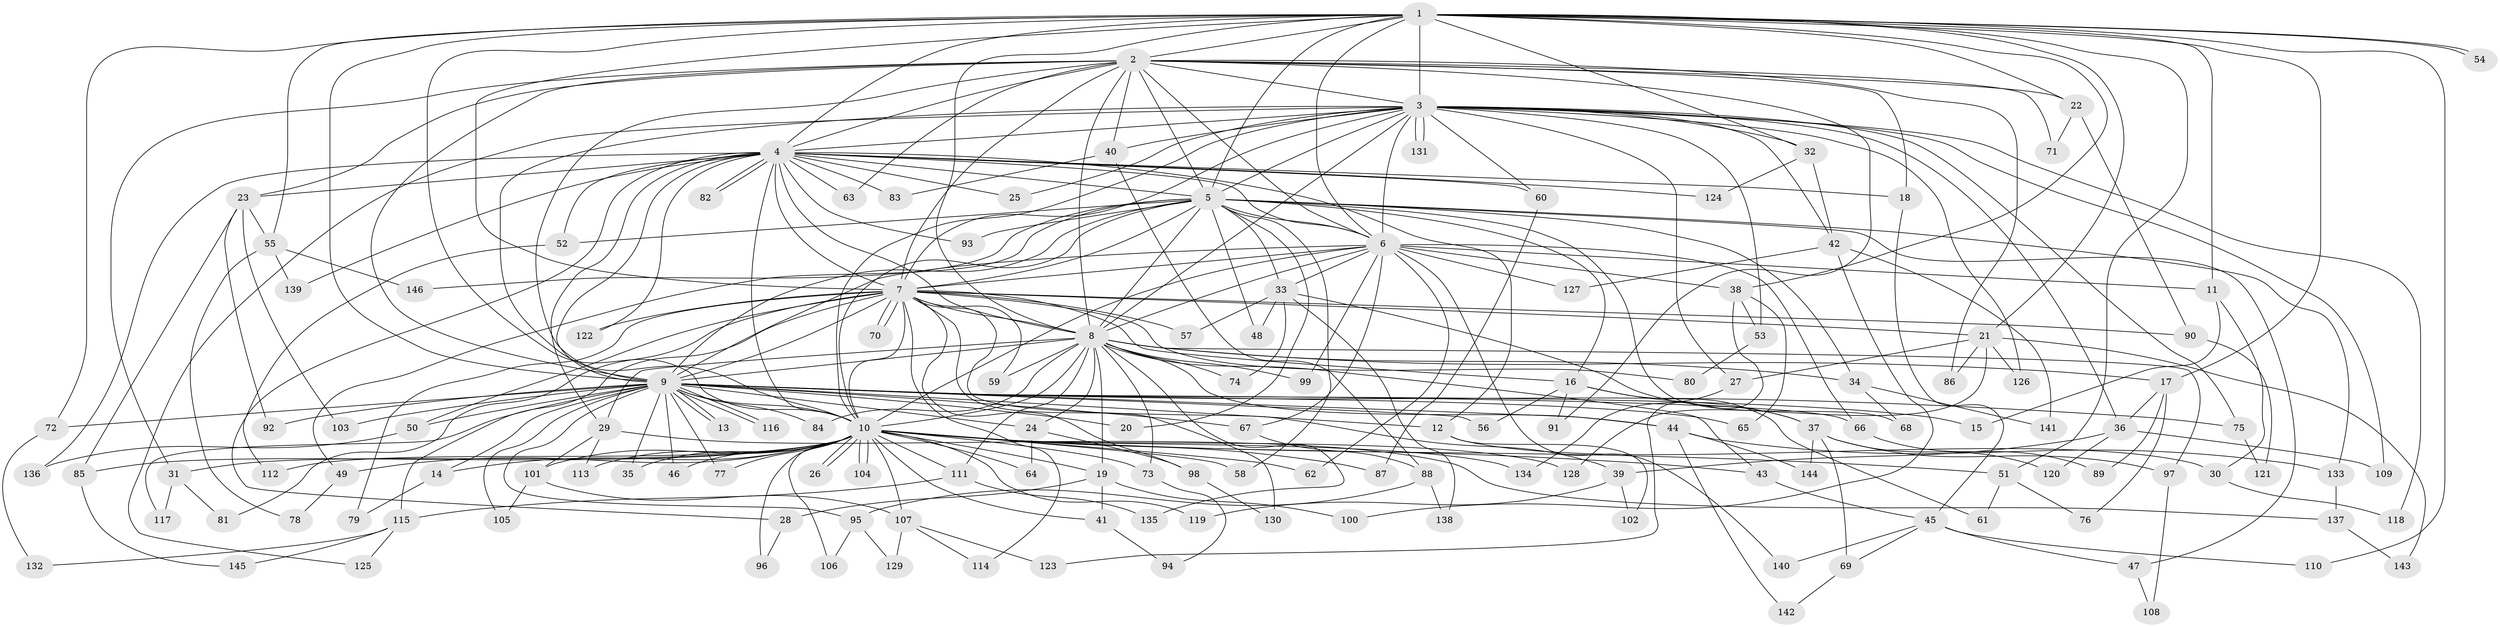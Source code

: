 // Generated by graph-tools (version 1.1) at 2025/35/03/09/25 02:35:14]
// undirected, 146 vertices, 317 edges
graph export_dot {
graph [start="1"]
  node [color=gray90,style=filled];
  1;
  2;
  3;
  4;
  5;
  6;
  7;
  8;
  9;
  10;
  11;
  12;
  13;
  14;
  15;
  16;
  17;
  18;
  19;
  20;
  21;
  22;
  23;
  24;
  25;
  26;
  27;
  28;
  29;
  30;
  31;
  32;
  33;
  34;
  35;
  36;
  37;
  38;
  39;
  40;
  41;
  42;
  43;
  44;
  45;
  46;
  47;
  48;
  49;
  50;
  51;
  52;
  53;
  54;
  55;
  56;
  57;
  58;
  59;
  60;
  61;
  62;
  63;
  64;
  65;
  66;
  67;
  68;
  69;
  70;
  71;
  72;
  73;
  74;
  75;
  76;
  77;
  78;
  79;
  80;
  81;
  82;
  83;
  84;
  85;
  86;
  87;
  88;
  89;
  90;
  91;
  92;
  93;
  94;
  95;
  96;
  97;
  98;
  99;
  100;
  101;
  102;
  103;
  104;
  105;
  106;
  107;
  108;
  109;
  110;
  111;
  112;
  113;
  114;
  115;
  116;
  117;
  118;
  119;
  120;
  121;
  122;
  123;
  124;
  125;
  126;
  127;
  128;
  129;
  130;
  131;
  132;
  133;
  134;
  135;
  136;
  137;
  138;
  139;
  140;
  141;
  142;
  143;
  144;
  145;
  146;
  1 -- 2;
  1 -- 3;
  1 -- 4;
  1 -- 5;
  1 -- 6;
  1 -- 7;
  1 -- 8;
  1 -- 9;
  1 -- 10;
  1 -- 11;
  1 -- 17;
  1 -- 21;
  1 -- 22;
  1 -- 32;
  1 -- 38;
  1 -- 51;
  1 -- 54;
  1 -- 54;
  1 -- 55;
  1 -- 72;
  1 -- 110;
  2 -- 3;
  2 -- 4;
  2 -- 5;
  2 -- 6;
  2 -- 7;
  2 -- 8;
  2 -- 9;
  2 -- 10;
  2 -- 18;
  2 -- 22;
  2 -- 23;
  2 -- 31;
  2 -- 40;
  2 -- 63;
  2 -- 71;
  2 -- 86;
  2 -- 91;
  3 -- 4;
  3 -- 5;
  3 -- 6;
  3 -- 7;
  3 -- 8;
  3 -- 9;
  3 -- 10;
  3 -- 25;
  3 -- 27;
  3 -- 32;
  3 -- 36;
  3 -- 40;
  3 -- 42;
  3 -- 53;
  3 -- 60;
  3 -- 75;
  3 -- 109;
  3 -- 118;
  3 -- 125;
  3 -- 126;
  3 -- 131;
  3 -- 131;
  4 -- 5;
  4 -- 6;
  4 -- 7;
  4 -- 8;
  4 -- 9;
  4 -- 10;
  4 -- 12;
  4 -- 18;
  4 -- 23;
  4 -- 25;
  4 -- 28;
  4 -- 29;
  4 -- 52;
  4 -- 60;
  4 -- 63;
  4 -- 82;
  4 -- 82;
  4 -- 83;
  4 -- 93;
  4 -- 122;
  4 -- 124;
  4 -- 136;
  4 -- 139;
  5 -- 6;
  5 -- 7;
  5 -- 8;
  5 -- 9;
  5 -- 10;
  5 -- 16;
  5 -- 20;
  5 -- 33;
  5 -- 34;
  5 -- 47;
  5 -- 48;
  5 -- 49;
  5 -- 52;
  5 -- 58;
  5 -- 68;
  5 -- 93;
  5 -- 133;
  5 -- 146;
  6 -- 7;
  6 -- 8;
  6 -- 9;
  6 -- 10;
  6 -- 11;
  6 -- 33;
  6 -- 38;
  6 -- 62;
  6 -- 66;
  6 -- 67;
  6 -- 99;
  6 -- 127;
  6 -- 140;
  7 -- 8;
  7 -- 9;
  7 -- 10;
  7 -- 16;
  7 -- 21;
  7 -- 39;
  7 -- 50;
  7 -- 57;
  7 -- 59;
  7 -- 70;
  7 -- 70;
  7 -- 79;
  7 -- 80;
  7 -- 81;
  7 -- 90;
  7 -- 98;
  7 -- 114;
  7 -- 115;
  7 -- 122;
  7 -- 130;
  8 -- 9;
  8 -- 10;
  8 -- 17;
  8 -- 19;
  8 -- 24;
  8 -- 29;
  8 -- 34;
  8 -- 43;
  8 -- 44;
  8 -- 59;
  8 -- 73;
  8 -- 74;
  8 -- 84;
  8 -- 97;
  8 -- 99;
  8 -- 111;
  8 -- 135;
  9 -- 10;
  9 -- 12;
  9 -- 13;
  9 -- 13;
  9 -- 14;
  9 -- 15;
  9 -- 20;
  9 -- 24;
  9 -- 35;
  9 -- 44;
  9 -- 46;
  9 -- 50;
  9 -- 56;
  9 -- 65;
  9 -- 66;
  9 -- 67;
  9 -- 72;
  9 -- 75;
  9 -- 77;
  9 -- 84;
  9 -- 92;
  9 -- 95;
  9 -- 103;
  9 -- 105;
  9 -- 116;
  9 -- 116;
  9 -- 117;
  10 -- 14;
  10 -- 19;
  10 -- 26;
  10 -- 26;
  10 -- 31;
  10 -- 35;
  10 -- 41;
  10 -- 43;
  10 -- 46;
  10 -- 49;
  10 -- 51;
  10 -- 58;
  10 -- 62;
  10 -- 64;
  10 -- 73;
  10 -- 77;
  10 -- 85;
  10 -- 87;
  10 -- 96;
  10 -- 101;
  10 -- 104;
  10 -- 104;
  10 -- 106;
  10 -- 107;
  10 -- 111;
  10 -- 112;
  10 -- 113;
  10 -- 119;
  10 -- 128;
  10 -- 134;
  11 -- 15;
  11 -- 30;
  12 -- 30;
  12 -- 102;
  14 -- 79;
  16 -- 37;
  16 -- 56;
  16 -- 61;
  16 -- 91;
  17 -- 36;
  17 -- 76;
  17 -- 89;
  18 -- 45;
  19 -- 28;
  19 -- 41;
  19 -- 100;
  21 -- 27;
  21 -- 86;
  21 -- 126;
  21 -- 128;
  21 -- 143;
  22 -- 71;
  22 -- 90;
  23 -- 55;
  23 -- 85;
  23 -- 92;
  23 -- 103;
  24 -- 64;
  24 -- 98;
  27 -- 134;
  28 -- 96;
  29 -- 101;
  29 -- 113;
  29 -- 137;
  30 -- 118;
  31 -- 81;
  31 -- 117;
  32 -- 42;
  32 -- 124;
  33 -- 37;
  33 -- 48;
  33 -- 57;
  33 -- 74;
  33 -- 138;
  34 -- 68;
  34 -- 141;
  36 -- 39;
  36 -- 109;
  36 -- 120;
  37 -- 69;
  37 -- 97;
  37 -- 120;
  37 -- 144;
  38 -- 53;
  38 -- 65;
  38 -- 123;
  39 -- 102;
  39 -- 119;
  40 -- 83;
  40 -- 88;
  41 -- 94;
  42 -- 100;
  42 -- 127;
  42 -- 141;
  43 -- 45;
  44 -- 133;
  44 -- 142;
  44 -- 144;
  45 -- 47;
  45 -- 69;
  45 -- 110;
  45 -- 140;
  47 -- 108;
  49 -- 78;
  50 -- 136;
  51 -- 61;
  51 -- 76;
  52 -- 112;
  53 -- 80;
  55 -- 78;
  55 -- 139;
  55 -- 146;
  60 -- 87;
  66 -- 89;
  67 -- 88;
  69 -- 142;
  72 -- 132;
  73 -- 94;
  75 -- 121;
  85 -- 145;
  88 -- 95;
  88 -- 138;
  90 -- 121;
  95 -- 106;
  95 -- 129;
  97 -- 108;
  98 -- 130;
  101 -- 105;
  101 -- 107;
  107 -- 114;
  107 -- 123;
  107 -- 129;
  111 -- 115;
  111 -- 135;
  115 -- 125;
  115 -- 132;
  115 -- 145;
  133 -- 137;
  137 -- 143;
}
